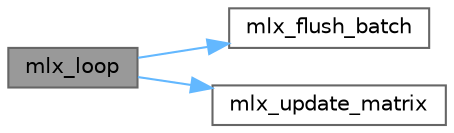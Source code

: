 digraph "mlx_loop"
{
 // INTERACTIVE_SVG=YES
 // LATEX_PDF_SIZE
  bgcolor="transparent";
  edge [fontname=Helvetica,fontsize=10,labelfontname=Helvetica,labelfontsize=10];
  node [fontname=Helvetica,fontsize=10,shape=box,height=0.2,width=0.4];
  rankdir="LR";
  Node1 [label="mlx_loop",height=0.2,width=0.4,color="gray40", fillcolor="grey60", style="filled", fontcolor="black",tooltip=" "];
  Node1 -> Node2 [color="steelblue1",style="solid"];
  Node2 [label="mlx_flush_batch",height=0.2,width=0.4,color="grey40", fillcolor="white", style="filled",URL="$mlx__images_8c.html#a1ed852c03c55e288332fed9019ce0fc0",tooltip=" "];
  Node1 -> Node3 [color="steelblue1",style="solid"];
  Node3 [label="mlx_update_matrix",height=0.2,width=0.4,color="grey40", fillcolor="white", style="filled",URL="$mlx__window_8c.html#ac0ef34ce56a68a37051d555c1478d7d5",tooltip=" "];
}

